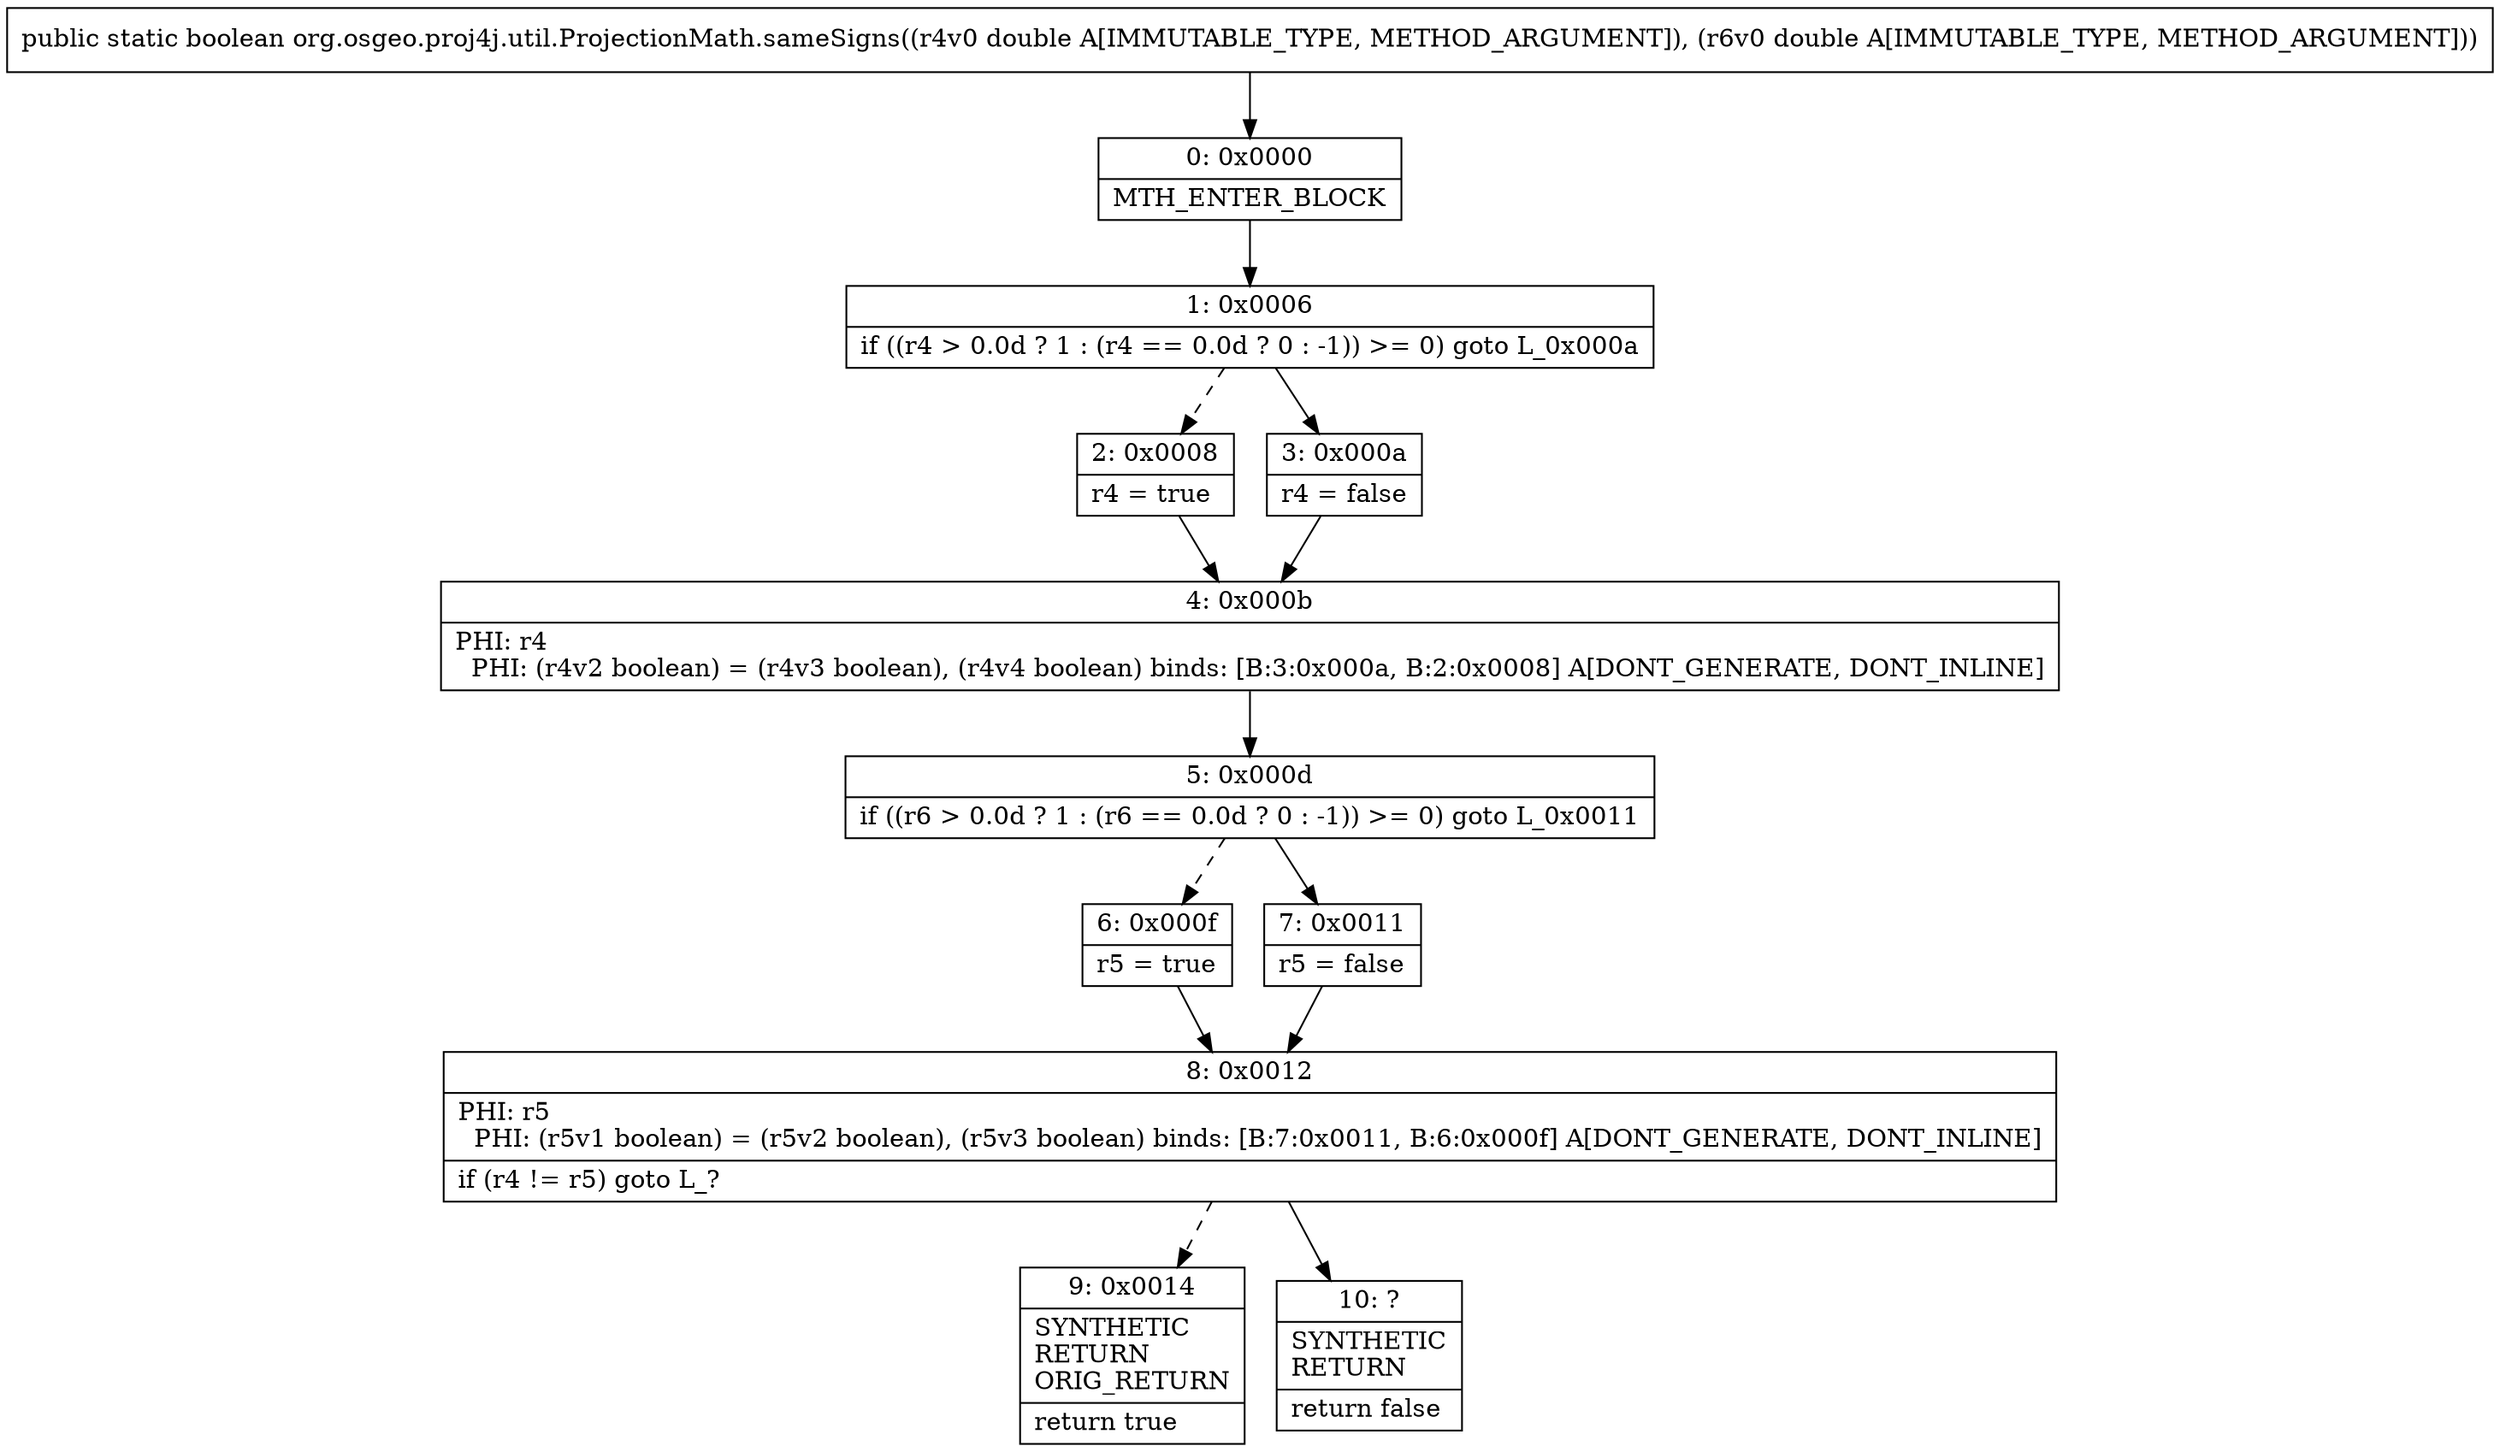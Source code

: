 digraph "CFG fororg.osgeo.proj4j.util.ProjectionMath.sameSigns(DD)Z" {
Node_0 [shape=record,label="{0\:\ 0x0000|MTH_ENTER_BLOCK\l}"];
Node_1 [shape=record,label="{1\:\ 0x0006|if ((r4 \> 0.0d ? 1 : (r4 == 0.0d ? 0 : \-1)) \>= 0) goto L_0x000a\l}"];
Node_2 [shape=record,label="{2\:\ 0x0008|r4 = true\l}"];
Node_3 [shape=record,label="{3\:\ 0x000a|r4 = false\l}"];
Node_4 [shape=record,label="{4\:\ 0x000b|PHI: r4 \l  PHI: (r4v2 boolean) = (r4v3 boolean), (r4v4 boolean) binds: [B:3:0x000a, B:2:0x0008] A[DONT_GENERATE, DONT_INLINE]\l}"];
Node_5 [shape=record,label="{5\:\ 0x000d|if ((r6 \> 0.0d ? 1 : (r6 == 0.0d ? 0 : \-1)) \>= 0) goto L_0x0011\l}"];
Node_6 [shape=record,label="{6\:\ 0x000f|r5 = true\l}"];
Node_7 [shape=record,label="{7\:\ 0x0011|r5 = false\l}"];
Node_8 [shape=record,label="{8\:\ 0x0012|PHI: r5 \l  PHI: (r5v1 boolean) = (r5v2 boolean), (r5v3 boolean) binds: [B:7:0x0011, B:6:0x000f] A[DONT_GENERATE, DONT_INLINE]\l|if (r4 != r5) goto L_?\l}"];
Node_9 [shape=record,label="{9\:\ 0x0014|SYNTHETIC\lRETURN\lORIG_RETURN\l|return true\l}"];
Node_10 [shape=record,label="{10\:\ ?|SYNTHETIC\lRETURN\l|return false\l}"];
MethodNode[shape=record,label="{public static boolean org.osgeo.proj4j.util.ProjectionMath.sameSigns((r4v0 double A[IMMUTABLE_TYPE, METHOD_ARGUMENT]), (r6v0 double A[IMMUTABLE_TYPE, METHOD_ARGUMENT])) }"];
MethodNode -> Node_0;
Node_0 -> Node_1;
Node_1 -> Node_2[style=dashed];
Node_1 -> Node_3;
Node_2 -> Node_4;
Node_3 -> Node_4;
Node_4 -> Node_5;
Node_5 -> Node_6[style=dashed];
Node_5 -> Node_7;
Node_6 -> Node_8;
Node_7 -> Node_8;
Node_8 -> Node_9[style=dashed];
Node_8 -> Node_10;
}

